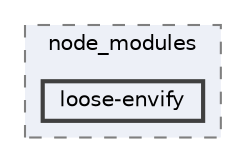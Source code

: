 digraph "pkiclassroomrescheduler/src/main/frontend/node_modules/loose-envify"
{
 // LATEX_PDF_SIZE
  bgcolor="transparent";
  edge [fontname=Helvetica,fontsize=10,labelfontname=Helvetica,labelfontsize=10];
  node [fontname=Helvetica,fontsize=10,shape=box,height=0.2,width=0.4];
  compound=true
  subgraph clusterdir_72953eda66ccb3a2722c28e1c3e6c23b {
    graph [ bgcolor="#edf0f7", pencolor="grey50", label="node_modules", fontname=Helvetica,fontsize=10 style="filled,dashed", URL="dir_72953eda66ccb3a2722c28e1c3e6c23b.html",tooltip=""]
  dir_e97143843848c9d4af78e494e7e604bb [label="loose-envify", fillcolor="#edf0f7", color="grey25", style="filled,bold", URL="dir_e97143843848c9d4af78e494e7e604bb.html",tooltip=""];
  }
}
